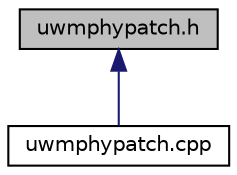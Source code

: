 digraph "uwmphypatch.h"
{
 // LATEX_PDF_SIZE
  edge [fontname="Helvetica",fontsize="10",labelfontname="Helvetica",labelfontsize="10"];
  node [fontname="Helvetica",fontsize="10",shape=record];
  Node1 [label="uwmphypatch.h",height=0.2,width=0.4,color="black", fillcolor="grey75", style="filled", fontcolor="black",tooltip="Header of a dumb module intended to patch the absence of a PHY layer's module when we want to use a m..."];
  Node1 -> Node2 [dir="back",color="midnightblue",fontsize="10",style="solid",fontname="Helvetica"];
  Node2 [label="uwmphypatch.cpp",height=0.2,width=0.4,color="black", fillcolor="white", style="filled",URL="$uwmphypatch_8cpp.html",tooltip="Implementation of the class UWMPhypatch."];
}
